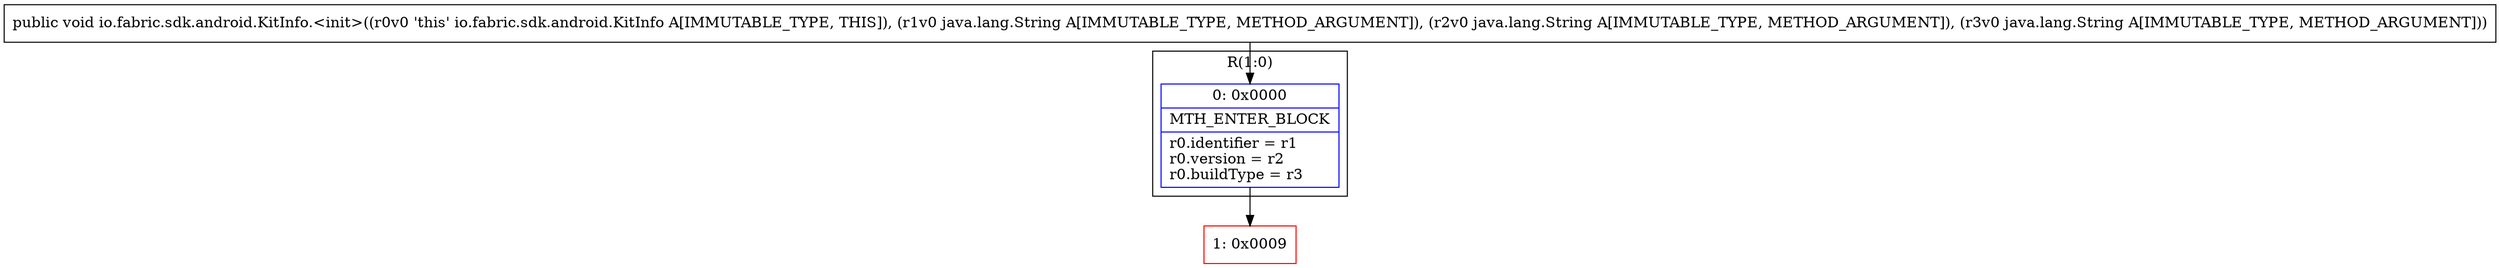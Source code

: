 digraph "CFG forio.fabric.sdk.android.KitInfo.\<init\>(Ljava\/lang\/String;Ljava\/lang\/String;Ljava\/lang\/String;)V" {
subgraph cluster_Region_989388396 {
label = "R(1:0)";
node [shape=record,color=blue];
Node_0 [shape=record,label="{0\:\ 0x0000|MTH_ENTER_BLOCK\l|r0.identifier = r1\lr0.version = r2\lr0.buildType = r3\l}"];
}
Node_1 [shape=record,color=red,label="{1\:\ 0x0009}"];
MethodNode[shape=record,label="{public void io.fabric.sdk.android.KitInfo.\<init\>((r0v0 'this' io.fabric.sdk.android.KitInfo A[IMMUTABLE_TYPE, THIS]), (r1v0 java.lang.String A[IMMUTABLE_TYPE, METHOD_ARGUMENT]), (r2v0 java.lang.String A[IMMUTABLE_TYPE, METHOD_ARGUMENT]), (r3v0 java.lang.String A[IMMUTABLE_TYPE, METHOD_ARGUMENT])) }"];
MethodNode -> Node_0;
Node_0 -> Node_1;
}

